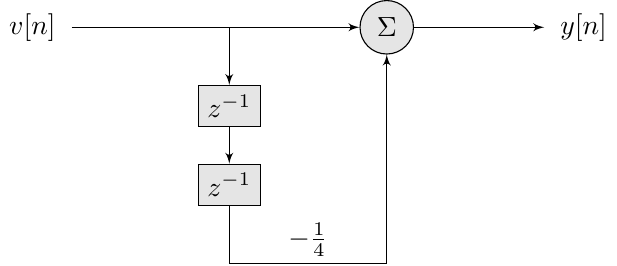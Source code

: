 \documentclass{standalone}
\usepackage{tikz}
\usetikzlibrary{calc}
\usetikzlibrary{positioning}
\usetikzlibrary{shapes,arrows,decorations.pathreplacing,decorations.markings}
\tikzstyle{block} = [draw, fill=gray!20, rectangle]
\tikzstyle{sum} = [draw, fill=gray!20, circle, node distance=1cm]
\tikzstyle{input} = [coordinate]
\tikzstyle{output} = [coordinate]
\tikzstyle{pinstyle} = [pin edge={to-,thin,black}]
\usepackage{pgfplots}
 \pgfplotsset{compat=1.13}
 \usepackage{transparent}

\begin{document}
\begin{tikzpicture}[auto, >=latex',scale=1, every node/.style={transform shape}]

  \node[shape=coordinate] at (0,0) (input) {};
  \node[sum] at (4,0) (sum) {$\Sigma$};
  \node[block] at (2,-1) (block1) {$z^{-1}$};
  \node[block] at (2,-2) (block2) {$z^{-1}$};
  \node[shape=coordinate] at (4,-3) (feedforward) {};
  \node[shape=coordinate] at (6,0) (output) {};
  
  \draw[->] (input) -- (sum);
  \draw[->] (input) -| (block1);
  \draw[->] (block1) -- (block2);
  \draw (block2) |- (feedforward);
  \draw[->] (feedforward) -| (sum);
  \draw[->] (sum) -- (output);

  \node at (-0.5,0) {$v[n]$};
  \node at (6.5,0) {$y[n]$};
  \node at (3,-2.7) {$-\frac{1}{4}$};
\end{tikzpicture}
\end{document}
